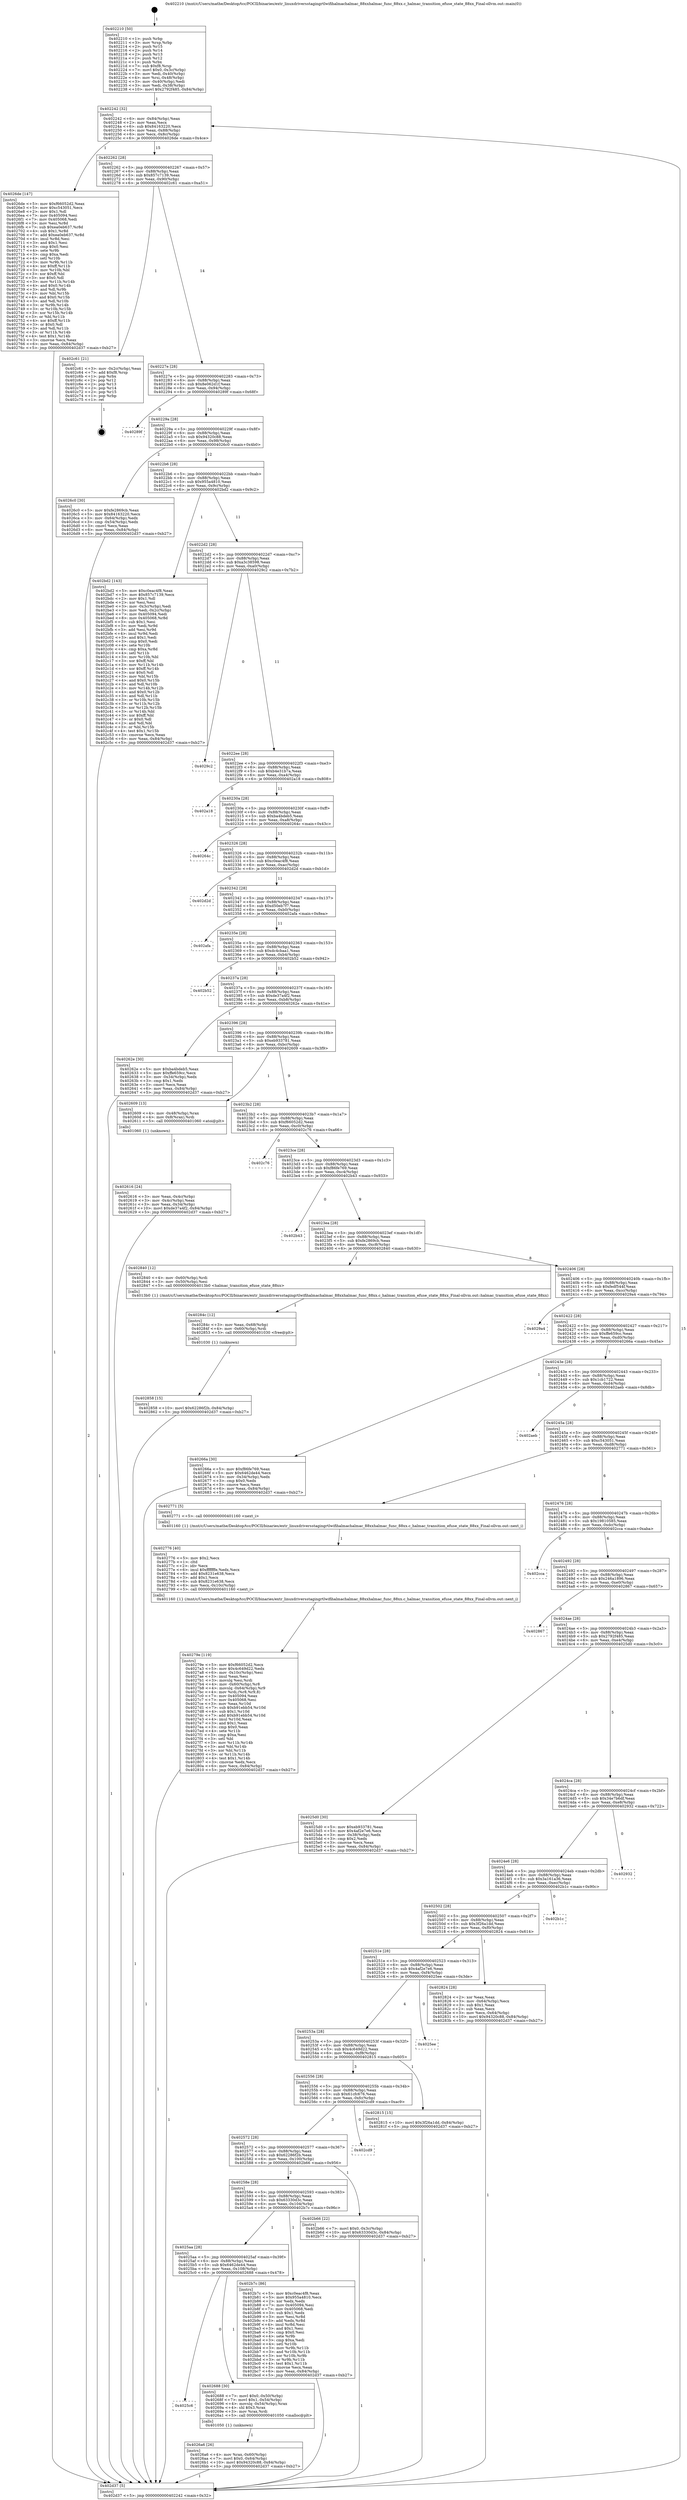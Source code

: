 digraph "0x402210" {
  label = "0x402210 (/mnt/c/Users/mathe/Desktop/tcc/POCII/binaries/extr_linuxdriversstagingrtlwifihalmachalmac_88xxhalmac_func_88xx.c_halmac_transition_efuse_state_88xx_Final-ollvm.out::main(0))"
  labelloc = "t"
  node[shape=record]

  Entry [label="",width=0.3,height=0.3,shape=circle,fillcolor=black,style=filled]
  "0x402242" [label="{
     0x402242 [32]\l
     | [instrs]\l
     &nbsp;&nbsp;0x402242 \<+6\>: mov -0x84(%rbp),%eax\l
     &nbsp;&nbsp;0x402248 \<+2\>: mov %eax,%ecx\l
     &nbsp;&nbsp;0x40224a \<+6\>: sub $0x84163220,%ecx\l
     &nbsp;&nbsp;0x402250 \<+6\>: mov %eax,-0x88(%rbp)\l
     &nbsp;&nbsp;0x402256 \<+6\>: mov %ecx,-0x8c(%rbp)\l
     &nbsp;&nbsp;0x40225c \<+6\>: je 00000000004026de \<main+0x4ce\>\l
  }"]
  "0x4026de" [label="{
     0x4026de [147]\l
     | [instrs]\l
     &nbsp;&nbsp;0x4026de \<+5\>: mov $0xf66052d2,%eax\l
     &nbsp;&nbsp;0x4026e3 \<+5\>: mov $0xc543051,%ecx\l
     &nbsp;&nbsp;0x4026e8 \<+2\>: mov $0x1,%dl\l
     &nbsp;&nbsp;0x4026ea \<+7\>: mov 0x405094,%esi\l
     &nbsp;&nbsp;0x4026f1 \<+7\>: mov 0x405068,%edi\l
     &nbsp;&nbsp;0x4026f8 \<+3\>: mov %esi,%r8d\l
     &nbsp;&nbsp;0x4026fb \<+7\>: sub $0xea0eb637,%r8d\l
     &nbsp;&nbsp;0x402702 \<+4\>: sub $0x1,%r8d\l
     &nbsp;&nbsp;0x402706 \<+7\>: add $0xea0eb637,%r8d\l
     &nbsp;&nbsp;0x40270d \<+4\>: imul %r8d,%esi\l
     &nbsp;&nbsp;0x402711 \<+3\>: and $0x1,%esi\l
     &nbsp;&nbsp;0x402714 \<+3\>: cmp $0x0,%esi\l
     &nbsp;&nbsp;0x402717 \<+4\>: sete %r9b\l
     &nbsp;&nbsp;0x40271b \<+3\>: cmp $0xa,%edi\l
     &nbsp;&nbsp;0x40271e \<+4\>: setl %r10b\l
     &nbsp;&nbsp;0x402722 \<+3\>: mov %r9b,%r11b\l
     &nbsp;&nbsp;0x402725 \<+4\>: xor $0xff,%r11b\l
     &nbsp;&nbsp;0x402729 \<+3\>: mov %r10b,%bl\l
     &nbsp;&nbsp;0x40272c \<+3\>: xor $0xff,%bl\l
     &nbsp;&nbsp;0x40272f \<+3\>: xor $0x0,%dl\l
     &nbsp;&nbsp;0x402732 \<+3\>: mov %r11b,%r14b\l
     &nbsp;&nbsp;0x402735 \<+4\>: and $0x0,%r14b\l
     &nbsp;&nbsp;0x402739 \<+3\>: and %dl,%r9b\l
     &nbsp;&nbsp;0x40273c \<+3\>: mov %bl,%r15b\l
     &nbsp;&nbsp;0x40273f \<+4\>: and $0x0,%r15b\l
     &nbsp;&nbsp;0x402743 \<+3\>: and %dl,%r10b\l
     &nbsp;&nbsp;0x402746 \<+3\>: or %r9b,%r14b\l
     &nbsp;&nbsp;0x402749 \<+3\>: or %r10b,%r15b\l
     &nbsp;&nbsp;0x40274c \<+3\>: xor %r15b,%r14b\l
     &nbsp;&nbsp;0x40274f \<+3\>: or %bl,%r11b\l
     &nbsp;&nbsp;0x402752 \<+4\>: xor $0xff,%r11b\l
     &nbsp;&nbsp;0x402756 \<+3\>: or $0x0,%dl\l
     &nbsp;&nbsp;0x402759 \<+3\>: and %dl,%r11b\l
     &nbsp;&nbsp;0x40275c \<+3\>: or %r11b,%r14b\l
     &nbsp;&nbsp;0x40275f \<+4\>: test $0x1,%r14b\l
     &nbsp;&nbsp;0x402763 \<+3\>: cmovne %ecx,%eax\l
     &nbsp;&nbsp;0x402766 \<+6\>: mov %eax,-0x84(%rbp)\l
     &nbsp;&nbsp;0x40276c \<+5\>: jmp 0000000000402d37 \<main+0xb27\>\l
  }"]
  "0x402262" [label="{
     0x402262 [28]\l
     | [instrs]\l
     &nbsp;&nbsp;0x402262 \<+5\>: jmp 0000000000402267 \<main+0x57\>\l
     &nbsp;&nbsp;0x402267 \<+6\>: mov -0x88(%rbp),%eax\l
     &nbsp;&nbsp;0x40226d \<+5\>: sub $0x857c7139,%eax\l
     &nbsp;&nbsp;0x402272 \<+6\>: mov %eax,-0x90(%rbp)\l
     &nbsp;&nbsp;0x402278 \<+6\>: je 0000000000402c61 \<main+0xa51\>\l
  }"]
  Exit [label="",width=0.3,height=0.3,shape=circle,fillcolor=black,style=filled,peripheries=2]
  "0x402c61" [label="{
     0x402c61 [21]\l
     | [instrs]\l
     &nbsp;&nbsp;0x402c61 \<+3\>: mov -0x2c(%rbp),%eax\l
     &nbsp;&nbsp;0x402c64 \<+7\>: add $0xf8,%rsp\l
     &nbsp;&nbsp;0x402c6b \<+1\>: pop %rbx\l
     &nbsp;&nbsp;0x402c6c \<+2\>: pop %r12\l
     &nbsp;&nbsp;0x402c6e \<+2\>: pop %r13\l
     &nbsp;&nbsp;0x402c70 \<+2\>: pop %r14\l
     &nbsp;&nbsp;0x402c72 \<+2\>: pop %r15\l
     &nbsp;&nbsp;0x402c74 \<+1\>: pop %rbp\l
     &nbsp;&nbsp;0x402c75 \<+1\>: ret\l
  }"]
  "0x40227e" [label="{
     0x40227e [28]\l
     | [instrs]\l
     &nbsp;&nbsp;0x40227e \<+5\>: jmp 0000000000402283 \<main+0x73\>\l
     &nbsp;&nbsp;0x402283 \<+6\>: mov -0x88(%rbp),%eax\l
     &nbsp;&nbsp;0x402289 \<+5\>: sub $0x8e062d1f,%eax\l
     &nbsp;&nbsp;0x40228e \<+6\>: mov %eax,-0x94(%rbp)\l
     &nbsp;&nbsp;0x402294 \<+6\>: je 000000000040289f \<main+0x68f\>\l
  }"]
  "0x402858" [label="{
     0x402858 [15]\l
     | [instrs]\l
     &nbsp;&nbsp;0x402858 \<+10\>: movl $0x62286f2b,-0x84(%rbp)\l
     &nbsp;&nbsp;0x402862 \<+5\>: jmp 0000000000402d37 \<main+0xb27\>\l
  }"]
  "0x40289f" [label="{
     0x40289f\l
  }", style=dashed]
  "0x40229a" [label="{
     0x40229a [28]\l
     | [instrs]\l
     &nbsp;&nbsp;0x40229a \<+5\>: jmp 000000000040229f \<main+0x8f\>\l
     &nbsp;&nbsp;0x40229f \<+6\>: mov -0x88(%rbp),%eax\l
     &nbsp;&nbsp;0x4022a5 \<+5\>: sub $0x94320c88,%eax\l
     &nbsp;&nbsp;0x4022aa \<+6\>: mov %eax,-0x98(%rbp)\l
     &nbsp;&nbsp;0x4022b0 \<+6\>: je 00000000004026c0 \<main+0x4b0\>\l
  }"]
  "0x40284c" [label="{
     0x40284c [12]\l
     | [instrs]\l
     &nbsp;&nbsp;0x40284c \<+3\>: mov %eax,-0x68(%rbp)\l
     &nbsp;&nbsp;0x40284f \<+4\>: mov -0x60(%rbp),%rdi\l
     &nbsp;&nbsp;0x402853 \<+5\>: call 0000000000401030 \<free@plt\>\l
     | [calls]\l
     &nbsp;&nbsp;0x401030 \{1\} (unknown)\l
  }"]
  "0x4026c0" [label="{
     0x4026c0 [30]\l
     | [instrs]\l
     &nbsp;&nbsp;0x4026c0 \<+5\>: mov $0xfe2869cb,%eax\l
     &nbsp;&nbsp;0x4026c5 \<+5\>: mov $0x84163220,%ecx\l
     &nbsp;&nbsp;0x4026ca \<+3\>: mov -0x64(%rbp),%edx\l
     &nbsp;&nbsp;0x4026cd \<+3\>: cmp -0x54(%rbp),%edx\l
     &nbsp;&nbsp;0x4026d0 \<+3\>: cmovl %ecx,%eax\l
     &nbsp;&nbsp;0x4026d3 \<+6\>: mov %eax,-0x84(%rbp)\l
     &nbsp;&nbsp;0x4026d9 \<+5\>: jmp 0000000000402d37 \<main+0xb27\>\l
  }"]
  "0x4022b6" [label="{
     0x4022b6 [28]\l
     | [instrs]\l
     &nbsp;&nbsp;0x4022b6 \<+5\>: jmp 00000000004022bb \<main+0xab\>\l
     &nbsp;&nbsp;0x4022bb \<+6\>: mov -0x88(%rbp),%eax\l
     &nbsp;&nbsp;0x4022c1 \<+5\>: sub $0x955a4810,%eax\l
     &nbsp;&nbsp;0x4022c6 \<+6\>: mov %eax,-0x9c(%rbp)\l
     &nbsp;&nbsp;0x4022cc \<+6\>: je 0000000000402bd2 \<main+0x9c2\>\l
  }"]
  "0x40279e" [label="{
     0x40279e [119]\l
     | [instrs]\l
     &nbsp;&nbsp;0x40279e \<+5\>: mov $0xf66052d2,%ecx\l
     &nbsp;&nbsp;0x4027a3 \<+5\>: mov $0x4c649d22,%edx\l
     &nbsp;&nbsp;0x4027a8 \<+6\>: mov -0x10c(%rbp),%esi\l
     &nbsp;&nbsp;0x4027ae \<+3\>: imul %eax,%esi\l
     &nbsp;&nbsp;0x4027b1 \<+3\>: movslq %esi,%rdi\l
     &nbsp;&nbsp;0x4027b4 \<+4\>: mov -0x60(%rbp),%r8\l
     &nbsp;&nbsp;0x4027b8 \<+4\>: movslq -0x64(%rbp),%r9\l
     &nbsp;&nbsp;0x4027bc \<+4\>: mov %rdi,(%r8,%r9,8)\l
     &nbsp;&nbsp;0x4027c0 \<+7\>: mov 0x405094,%eax\l
     &nbsp;&nbsp;0x4027c7 \<+7\>: mov 0x405068,%esi\l
     &nbsp;&nbsp;0x4027ce \<+3\>: mov %eax,%r10d\l
     &nbsp;&nbsp;0x4027d1 \<+7\>: sub $0xb91ebb54,%r10d\l
     &nbsp;&nbsp;0x4027d8 \<+4\>: sub $0x1,%r10d\l
     &nbsp;&nbsp;0x4027dc \<+7\>: add $0xb91ebb54,%r10d\l
     &nbsp;&nbsp;0x4027e3 \<+4\>: imul %r10d,%eax\l
     &nbsp;&nbsp;0x4027e7 \<+3\>: and $0x1,%eax\l
     &nbsp;&nbsp;0x4027ea \<+3\>: cmp $0x0,%eax\l
     &nbsp;&nbsp;0x4027ed \<+4\>: sete %r11b\l
     &nbsp;&nbsp;0x4027f1 \<+3\>: cmp $0xa,%esi\l
     &nbsp;&nbsp;0x4027f4 \<+3\>: setl %bl\l
     &nbsp;&nbsp;0x4027f7 \<+3\>: mov %r11b,%r14b\l
     &nbsp;&nbsp;0x4027fa \<+3\>: and %bl,%r14b\l
     &nbsp;&nbsp;0x4027fd \<+3\>: xor %bl,%r11b\l
     &nbsp;&nbsp;0x402800 \<+3\>: or %r11b,%r14b\l
     &nbsp;&nbsp;0x402803 \<+4\>: test $0x1,%r14b\l
     &nbsp;&nbsp;0x402807 \<+3\>: cmovne %edx,%ecx\l
     &nbsp;&nbsp;0x40280a \<+6\>: mov %ecx,-0x84(%rbp)\l
     &nbsp;&nbsp;0x402810 \<+5\>: jmp 0000000000402d37 \<main+0xb27\>\l
  }"]
  "0x402bd2" [label="{
     0x402bd2 [143]\l
     | [instrs]\l
     &nbsp;&nbsp;0x402bd2 \<+5\>: mov $0xc0eac4f8,%eax\l
     &nbsp;&nbsp;0x402bd7 \<+5\>: mov $0x857c7139,%ecx\l
     &nbsp;&nbsp;0x402bdc \<+2\>: mov $0x1,%dl\l
     &nbsp;&nbsp;0x402bde \<+2\>: xor %esi,%esi\l
     &nbsp;&nbsp;0x402be0 \<+3\>: mov -0x3c(%rbp),%edi\l
     &nbsp;&nbsp;0x402be3 \<+3\>: mov %edi,-0x2c(%rbp)\l
     &nbsp;&nbsp;0x402be6 \<+7\>: mov 0x405094,%edi\l
     &nbsp;&nbsp;0x402bed \<+8\>: mov 0x405068,%r8d\l
     &nbsp;&nbsp;0x402bf5 \<+3\>: sub $0x1,%esi\l
     &nbsp;&nbsp;0x402bf8 \<+3\>: mov %edi,%r9d\l
     &nbsp;&nbsp;0x402bfb \<+3\>: add %esi,%r9d\l
     &nbsp;&nbsp;0x402bfe \<+4\>: imul %r9d,%edi\l
     &nbsp;&nbsp;0x402c02 \<+3\>: and $0x1,%edi\l
     &nbsp;&nbsp;0x402c05 \<+3\>: cmp $0x0,%edi\l
     &nbsp;&nbsp;0x402c08 \<+4\>: sete %r10b\l
     &nbsp;&nbsp;0x402c0c \<+4\>: cmp $0xa,%r8d\l
     &nbsp;&nbsp;0x402c10 \<+4\>: setl %r11b\l
     &nbsp;&nbsp;0x402c14 \<+3\>: mov %r10b,%bl\l
     &nbsp;&nbsp;0x402c17 \<+3\>: xor $0xff,%bl\l
     &nbsp;&nbsp;0x402c1a \<+3\>: mov %r11b,%r14b\l
     &nbsp;&nbsp;0x402c1d \<+4\>: xor $0xff,%r14b\l
     &nbsp;&nbsp;0x402c21 \<+3\>: xor $0x0,%dl\l
     &nbsp;&nbsp;0x402c24 \<+3\>: mov %bl,%r15b\l
     &nbsp;&nbsp;0x402c27 \<+4\>: and $0x0,%r15b\l
     &nbsp;&nbsp;0x402c2b \<+3\>: and %dl,%r10b\l
     &nbsp;&nbsp;0x402c2e \<+3\>: mov %r14b,%r12b\l
     &nbsp;&nbsp;0x402c31 \<+4\>: and $0x0,%r12b\l
     &nbsp;&nbsp;0x402c35 \<+3\>: and %dl,%r11b\l
     &nbsp;&nbsp;0x402c38 \<+3\>: or %r10b,%r15b\l
     &nbsp;&nbsp;0x402c3b \<+3\>: or %r11b,%r12b\l
     &nbsp;&nbsp;0x402c3e \<+3\>: xor %r12b,%r15b\l
     &nbsp;&nbsp;0x402c41 \<+3\>: or %r14b,%bl\l
     &nbsp;&nbsp;0x402c44 \<+3\>: xor $0xff,%bl\l
     &nbsp;&nbsp;0x402c47 \<+3\>: or $0x0,%dl\l
     &nbsp;&nbsp;0x402c4a \<+2\>: and %dl,%bl\l
     &nbsp;&nbsp;0x402c4c \<+3\>: or %bl,%r15b\l
     &nbsp;&nbsp;0x402c4f \<+4\>: test $0x1,%r15b\l
     &nbsp;&nbsp;0x402c53 \<+3\>: cmovne %ecx,%eax\l
     &nbsp;&nbsp;0x402c56 \<+6\>: mov %eax,-0x84(%rbp)\l
     &nbsp;&nbsp;0x402c5c \<+5\>: jmp 0000000000402d37 \<main+0xb27\>\l
  }"]
  "0x4022d2" [label="{
     0x4022d2 [28]\l
     | [instrs]\l
     &nbsp;&nbsp;0x4022d2 \<+5\>: jmp 00000000004022d7 \<main+0xc7\>\l
     &nbsp;&nbsp;0x4022d7 \<+6\>: mov -0x88(%rbp),%eax\l
     &nbsp;&nbsp;0x4022dd \<+5\>: sub $0xa3c38598,%eax\l
     &nbsp;&nbsp;0x4022e2 \<+6\>: mov %eax,-0xa0(%rbp)\l
     &nbsp;&nbsp;0x4022e8 \<+6\>: je 00000000004029c2 \<main+0x7b2\>\l
  }"]
  "0x402776" [label="{
     0x402776 [40]\l
     | [instrs]\l
     &nbsp;&nbsp;0x402776 \<+5\>: mov $0x2,%ecx\l
     &nbsp;&nbsp;0x40277b \<+1\>: cltd\l
     &nbsp;&nbsp;0x40277c \<+2\>: idiv %ecx\l
     &nbsp;&nbsp;0x40277e \<+6\>: imul $0xfffffffe,%edx,%ecx\l
     &nbsp;&nbsp;0x402784 \<+6\>: add $0x8231e638,%ecx\l
     &nbsp;&nbsp;0x40278a \<+3\>: add $0x1,%ecx\l
     &nbsp;&nbsp;0x40278d \<+6\>: sub $0x8231e638,%ecx\l
     &nbsp;&nbsp;0x402793 \<+6\>: mov %ecx,-0x10c(%rbp)\l
     &nbsp;&nbsp;0x402799 \<+5\>: call 0000000000401160 \<next_i\>\l
     | [calls]\l
     &nbsp;&nbsp;0x401160 \{1\} (/mnt/c/Users/mathe/Desktop/tcc/POCII/binaries/extr_linuxdriversstagingrtlwifihalmachalmac_88xxhalmac_func_88xx.c_halmac_transition_efuse_state_88xx_Final-ollvm.out::next_i)\l
  }"]
  "0x4029c2" [label="{
     0x4029c2\l
  }", style=dashed]
  "0x4022ee" [label="{
     0x4022ee [28]\l
     | [instrs]\l
     &nbsp;&nbsp;0x4022ee \<+5\>: jmp 00000000004022f3 \<main+0xe3\>\l
     &nbsp;&nbsp;0x4022f3 \<+6\>: mov -0x88(%rbp),%eax\l
     &nbsp;&nbsp;0x4022f9 \<+5\>: sub $0xb4e31b7a,%eax\l
     &nbsp;&nbsp;0x4022fe \<+6\>: mov %eax,-0xa4(%rbp)\l
     &nbsp;&nbsp;0x402304 \<+6\>: je 0000000000402a18 \<main+0x808\>\l
  }"]
  "0x4026a6" [label="{
     0x4026a6 [26]\l
     | [instrs]\l
     &nbsp;&nbsp;0x4026a6 \<+4\>: mov %rax,-0x60(%rbp)\l
     &nbsp;&nbsp;0x4026aa \<+7\>: movl $0x0,-0x64(%rbp)\l
     &nbsp;&nbsp;0x4026b1 \<+10\>: movl $0x94320c88,-0x84(%rbp)\l
     &nbsp;&nbsp;0x4026bb \<+5\>: jmp 0000000000402d37 \<main+0xb27\>\l
  }"]
  "0x402a18" [label="{
     0x402a18\l
  }", style=dashed]
  "0x40230a" [label="{
     0x40230a [28]\l
     | [instrs]\l
     &nbsp;&nbsp;0x40230a \<+5\>: jmp 000000000040230f \<main+0xff\>\l
     &nbsp;&nbsp;0x40230f \<+6\>: mov -0x88(%rbp),%eax\l
     &nbsp;&nbsp;0x402315 \<+5\>: sub $0xba4bdeb5,%eax\l
     &nbsp;&nbsp;0x40231a \<+6\>: mov %eax,-0xa8(%rbp)\l
     &nbsp;&nbsp;0x402320 \<+6\>: je 000000000040264c \<main+0x43c\>\l
  }"]
  "0x4025c6" [label="{
     0x4025c6\l
  }", style=dashed]
  "0x40264c" [label="{
     0x40264c\l
  }", style=dashed]
  "0x402326" [label="{
     0x402326 [28]\l
     | [instrs]\l
     &nbsp;&nbsp;0x402326 \<+5\>: jmp 000000000040232b \<main+0x11b\>\l
     &nbsp;&nbsp;0x40232b \<+6\>: mov -0x88(%rbp),%eax\l
     &nbsp;&nbsp;0x402331 \<+5\>: sub $0xc0eac4f8,%eax\l
     &nbsp;&nbsp;0x402336 \<+6\>: mov %eax,-0xac(%rbp)\l
     &nbsp;&nbsp;0x40233c \<+6\>: je 0000000000402d2d \<main+0xb1d\>\l
  }"]
  "0x402688" [label="{
     0x402688 [30]\l
     | [instrs]\l
     &nbsp;&nbsp;0x402688 \<+7\>: movl $0x0,-0x50(%rbp)\l
     &nbsp;&nbsp;0x40268f \<+7\>: movl $0x1,-0x54(%rbp)\l
     &nbsp;&nbsp;0x402696 \<+4\>: movslq -0x54(%rbp),%rax\l
     &nbsp;&nbsp;0x40269a \<+4\>: shl $0x3,%rax\l
     &nbsp;&nbsp;0x40269e \<+3\>: mov %rax,%rdi\l
     &nbsp;&nbsp;0x4026a1 \<+5\>: call 0000000000401050 \<malloc@plt\>\l
     | [calls]\l
     &nbsp;&nbsp;0x401050 \{1\} (unknown)\l
  }"]
  "0x402d2d" [label="{
     0x402d2d\l
  }", style=dashed]
  "0x402342" [label="{
     0x402342 [28]\l
     | [instrs]\l
     &nbsp;&nbsp;0x402342 \<+5\>: jmp 0000000000402347 \<main+0x137\>\l
     &nbsp;&nbsp;0x402347 \<+6\>: mov -0x88(%rbp),%eax\l
     &nbsp;&nbsp;0x40234d \<+5\>: sub $0xd50eb7f7,%eax\l
     &nbsp;&nbsp;0x402352 \<+6\>: mov %eax,-0xb0(%rbp)\l
     &nbsp;&nbsp;0x402358 \<+6\>: je 0000000000402afa \<main+0x8ea\>\l
  }"]
  "0x4025aa" [label="{
     0x4025aa [28]\l
     | [instrs]\l
     &nbsp;&nbsp;0x4025aa \<+5\>: jmp 00000000004025af \<main+0x39f\>\l
     &nbsp;&nbsp;0x4025af \<+6\>: mov -0x88(%rbp),%eax\l
     &nbsp;&nbsp;0x4025b5 \<+5\>: sub $0x6462de44,%eax\l
     &nbsp;&nbsp;0x4025ba \<+6\>: mov %eax,-0x108(%rbp)\l
     &nbsp;&nbsp;0x4025c0 \<+6\>: je 0000000000402688 \<main+0x478\>\l
  }"]
  "0x402afa" [label="{
     0x402afa\l
  }", style=dashed]
  "0x40235e" [label="{
     0x40235e [28]\l
     | [instrs]\l
     &nbsp;&nbsp;0x40235e \<+5\>: jmp 0000000000402363 \<main+0x153\>\l
     &nbsp;&nbsp;0x402363 \<+6\>: mov -0x88(%rbp),%eax\l
     &nbsp;&nbsp;0x402369 \<+5\>: sub $0xdc4cbaa1,%eax\l
     &nbsp;&nbsp;0x40236e \<+6\>: mov %eax,-0xb4(%rbp)\l
     &nbsp;&nbsp;0x402374 \<+6\>: je 0000000000402b52 \<main+0x942\>\l
  }"]
  "0x402b7c" [label="{
     0x402b7c [86]\l
     | [instrs]\l
     &nbsp;&nbsp;0x402b7c \<+5\>: mov $0xc0eac4f8,%eax\l
     &nbsp;&nbsp;0x402b81 \<+5\>: mov $0x955a4810,%ecx\l
     &nbsp;&nbsp;0x402b86 \<+2\>: xor %edx,%edx\l
     &nbsp;&nbsp;0x402b88 \<+7\>: mov 0x405094,%esi\l
     &nbsp;&nbsp;0x402b8f \<+7\>: mov 0x405068,%edi\l
     &nbsp;&nbsp;0x402b96 \<+3\>: sub $0x1,%edx\l
     &nbsp;&nbsp;0x402b99 \<+3\>: mov %esi,%r8d\l
     &nbsp;&nbsp;0x402b9c \<+3\>: add %edx,%r8d\l
     &nbsp;&nbsp;0x402b9f \<+4\>: imul %r8d,%esi\l
     &nbsp;&nbsp;0x402ba3 \<+3\>: and $0x1,%esi\l
     &nbsp;&nbsp;0x402ba6 \<+3\>: cmp $0x0,%esi\l
     &nbsp;&nbsp;0x402ba9 \<+4\>: sete %r9b\l
     &nbsp;&nbsp;0x402bad \<+3\>: cmp $0xa,%edi\l
     &nbsp;&nbsp;0x402bb0 \<+4\>: setl %r10b\l
     &nbsp;&nbsp;0x402bb4 \<+3\>: mov %r9b,%r11b\l
     &nbsp;&nbsp;0x402bb7 \<+3\>: and %r10b,%r11b\l
     &nbsp;&nbsp;0x402bba \<+3\>: xor %r10b,%r9b\l
     &nbsp;&nbsp;0x402bbd \<+3\>: or %r9b,%r11b\l
     &nbsp;&nbsp;0x402bc0 \<+4\>: test $0x1,%r11b\l
     &nbsp;&nbsp;0x402bc4 \<+3\>: cmovne %ecx,%eax\l
     &nbsp;&nbsp;0x402bc7 \<+6\>: mov %eax,-0x84(%rbp)\l
     &nbsp;&nbsp;0x402bcd \<+5\>: jmp 0000000000402d37 \<main+0xb27\>\l
  }"]
  "0x402b52" [label="{
     0x402b52\l
  }", style=dashed]
  "0x40237a" [label="{
     0x40237a [28]\l
     | [instrs]\l
     &nbsp;&nbsp;0x40237a \<+5\>: jmp 000000000040237f \<main+0x16f\>\l
     &nbsp;&nbsp;0x40237f \<+6\>: mov -0x88(%rbp),%eax\l
     &nbsp;&nbsp;0x402385 \<+5\>: sub $0xde37a4f2,%eax\l
     &nbsp;&nbsp;0x40238a \<+6\>: mov %eax,-0xb8(%rbp)\l
     &nbsp;&nbsp;0x402390 \<+6\>: je 000000000040262e \<main+0x41e\>\l
  }"]
  "0x40258e" [label="{
     0x40258e [28]\l
     | [instrs]\l
     &nbsp;&nbsp;0x40258e \<+5\>: jmp 0000000000402593 \<main+0x383\>\l
     &nbsp;&nbsp;0x402593 \<+6\>: mov -0x88(%rbp),%eax\l
     &nbsp;&nbsp;0x402599 \<+5\>: sub $0x63330d3c,%eax\l
     &nbsp;&nbsp;0x40259e \<+6\>: mov %eax,-0x104(%rbp)\l
     &nbsp;&nbsp;0x4025a4 \<+6\>: je 0000000000402b7c \<main+0x96c\>\l
  }"]
  "0x40262e" [label="{
     0x40262e [30]\l
     | [instrs]\l
     &nbsp;&nbsp;0x40262e \<+5\>: mov $0xba4bdeb5,%eax\l
     &nbsp;&nbsp;0x402633 \<+5\>: mov $0xffe659cc,%ecx\l
     &nbsp;&nbsp;0x402638 \<+3\>: mov -0x34(%rbp),%edx\l
     &nbsp;&nbsp;0x40263b \<+3\>: cmp $0x1,%edx\l
     &nbsp;&nbsp;0x40263e \<+3\>: cmovl %ecx,%eax\l
     &nbsp;&nbsp;0x402641 \<+6\>: mov %eax,-0x84(%rbp)\l
     &nbsp;&nbsp;0x402647 \<+5\>: jmp 0000000000402d37 \<main+0xb27\>\l
  }"]
  "0x402396" [label="{
     0x402396 [28]\l
     | [instrs]\l
     &nbsp;&nbsp;0x402396 \<+5\>: jmp 000000000040239b \<main+0x18b\>\l
     &nbsp;&nbsp;0x40239b \<+6\>: mov -0x88(%rbp),%eax\l
     &nbsp;&nbsp;0x4023a1 \<+5\>: sub $0xeb933781,%eax\l
     &nbsp;&nbsp;0x4023a6 \<+6\>: mov %eax,-0xbc(%rbp)\l
     &nbsp;&nbsp;0x4023ac \<+6\>: je 0000000000402609 \<main+0x3f9\>\l
  }"]
  "0x402b66" [label="{
     0x402b66 [22]\l
     | [instrs]\l
     &nbsp;&nbsp;0x402b66 \<+7\>: movl $0x0,-0x3c(%rbp)\l
     &nbsp;&nbsp;0x402b6d \<+10\>: movl $0x63330d3c,-0x84(%rbp)\l
     &nbsp;&nbsp;0x402b77 \<+5\>: jmp 0000000000402d37 \<main+0xb27\>\l
  }"]
  "0x402609" [label="{
     0x402609 [13]\l
     | [instrs]\l
     &nbsp;&nbsp;0x402609 \<+4\>: mov -0x48(%rbp),%rax\l
     &nbsp;&nbsp;0x40260d \<+4\>: mov 0x8(%rax),%rdi\l
     &nbsp;&nbsp;0x402611 \<+5\>: call 0000000000401060 \<atoi@plt\>\l
     | [calls]\l
     &nbsp;&nbsp;0x401060 \{1\} (unknown)\l
  }"]
  "0x4023b2" [label="{
     0x4023b2 [28]\l
     | [instrs]\l
     &nbsp;&nbsp;0x4023b2 \<+5\>: jmp 00000000004023b7 \<main+0x1a7\>\l
     &nbsp;&nbsp;0x4023b7 \<+6\>: mov -0x88(%rbp),%eax\l
     &nbsp;&nbsp;0x4023bd \<+5\>: sub $0xf66052d2,%eax\l
     &nbsp;&nbsp;0x4023c2 \<+6\>: mov %eax,-0xc0(%rbp)\l
     &nbsp;&nbsp;0x4023c8 \<+6\>: je 0000000000402c76 \<main+0xa66\>\l
  }"]
  "0x402572" [label="{
     0x402572 [28]\l
     | [instrs]\l
     &nbsp;&nbsp;0x402572 \<+5\>: jmp 0000000000402577 \<main+0x367\>\l
     &nbsp;&nbsp;0x402577 \<+6\>: mov -0x88(%rbp),%eax\l
     &nbsp;&nbsp;0x40257d \<+5\>: sub $0x62286f2b,%eax\l
     &nbsp;&nbsp;0x402582 \<+6\>: mov %eax,-0x100(%rbp)\l
     &nbsp;&nbsp;0x402588 \<+6\>: je 0000000000402b66 \<main+0x956\>\l
  }"]
  "0x402c76" [label="{
     0x402c76\l
  }", style=dashed]
  "0x4023ce" [label="{
     0x4023ce [28]\l
     | [instrs]\l
     &nbsp;&nbsp;0x4023ce \<+5\>: jmp 00000000004023d3 \<main+0x1c3\>\l
     &nbsp;&nbsp;0x4023d3 \<+6\>: mov -0x88(%rbp),%eax\l
     &nbsp;&nbsp;0x4023d9 \<+5\>: sub $0xf86fe769,%eax\l
     &nbsp;&nbsp;0x4023de \<+6\>: mov %eax,-0xc4(%rbp)\l
     &nbsp;&nbsp;0x4023e4 \<+6\>: je 0000000000402b43 \<main+0x933\>\l
  }"]
  "0x402cd9" [label="{
     0x402cd9\l
  }", style=dashed]
  "0x402b43" [label="{
     0x402b43\l
  }", style=dashed]
  "0x4023ea" [label="{
     0x4023ea [28]\l
     | [instrs]\l
     &nbsp;&nbsp;0x4023ea \<+5\>: jmp 00000000004023ef \<main+0x1df\>\l
     &nbsp;&nbsp;0x4023ef \<+6\>: mov -0x88(%rbp),%eax\l
     &nbsp;&nbsp;0x4023f5 \<+5\>: sub $0xfe2869cb,%eax\l
     &nbsp;&nbsp;0x4023fa \<+6\>: mov %eax,-0xc8(%rbp)\l
     &nbsp;&nbsp;0x402400 \<+6\>: je 0000000000402840 \<main+0x630\>\l
  }"]
  "0x402556" [label="{
     0x402556 [28]\l
     | [instrs]\l
     &nbsp;&nbsp;0x402556 \<+5\>: jmp 000000000040255b \<main+0x34b\>\l
     &nbsp;&nbsp;0x40255b \<+6\>: mov -0x88(%rbp),%eax\l
     &nbsp;&nbsp;0x402561 \<+5\>: sub $0x61cfc676,%eax\l
     &nbsp;&nbsp;0x402566 \<+6\>: mov %eax,-0xfc(%rbp)\l
     &nbsp;&nbsp;0x40256c \<+6\>: je 0000000000402cd9 \<main+0xac9\>\l
  }"]
  "0x402840" [label="{
     0x402840 [12]\l
     | [instrs]\l
     &nbsp;&nbsp;0x402840 \<+4\>: mov -0x60(%rbp),%rdi\l
     &nbsp;&nbsp;0x402844 \<+3\>: mov -0x50(%rbp),%esi\l
     &nbsp;&nbsp;0x402847 \<+5\>: call 00000000004013b0 \<halmac_transition_efuse_state_88xx\>\l
     | [calls]\l
     &nbsp;&nbsp;0x4013b0 \{1\} (/mnt/c/Users/mathe/Desktop/tcc/POCII/binaries/extr_linuxdriversstagingrtlwifihalmachalmac_88xxhalmac_func_88xx.c_halmac_transition_efuse_state_88xx_Final-ollvm.out::halmac_transition_efuse_state_88xx)\l
  }"]
  "0x402406" [label="{
     0x402406 [28]\l
     | [instrs]\l
     &nbsp;&nbsp;0x402406 \<+5\>: jmp 000000000040240b \<main+0x1fb\>\l
     &nbsp;&nbsp;0x40240b \<+6\>: mov -0x88(%rbp),%eax\l
     &nbsp;&nbsp;0x402411 \<+5\>: sub $0xfedf544f,%eax\l
     &nbsp;&nbsp;0x402416 \<+6\>: mov %eax,-0xcc(%rbp)\l
     &nbsp;&nbsp;0x40241c \<+6\>: je 00000000004029a4 \<main+0x794\>\l
  }"]
  "0x402815" [label="{
     0x402815 [15]\l
     | [instrs]\l
     &nbsp;&nbsp;0x402815 \<+10\>: movl $0x3f26a1dd,-0x84(%rbp)\l
     &nbsp;&nbsp;0x40281f \<+5\>: jmp 0000000000402d37 \<main+0xb27\>\l
  }"]
  "0x4029a4" [label="{
     0x4029a4\l
  }", style=dashed]
  "0x402422" [label="{
     0x402422 [28]\l
     | [instrs]\l
     &nbsp;&nbsp;0x402422 \<+5\>: jmp 0000000000402427 \<main+0x217\>\l
     &nbsp;&nbsp;0x402427 \<+6\>: mov -0x88(%rbp),%eax\l
     &nbsp;&nbsp;0x40242d \<+5\>: sub $0xffe659cc,%eax\l
     &nbsp;&nbsp;0x402432 \<+6\>: mov %eax,-0xd0(%rbp)\l
     &nbsp;&nbsp;0x402438 \<+6\>: je 000000000040266a \<main+0x45a\>\l
  }"]
  "0x40253a" [label="{
     0x40253a [28]\l
     | [instrs]\l
     &nbsp;&nbsp;0x40253a \<+5\>: jmp 000000000040253f \<main+0x32f\>\l
     &nbsp;&nbsp;0x40253f \<+6\>: mov -0x88(%rbp),%eax\l
     &nbsp;&nbsp;0x402545 \<+5\>: sub $0x4c649d22,%eax\l
     &nbsp;&nbsp;0x40254a \<+6\>: mov %eax,-0xf8(%rbp)\l
     &nbsp;&nbsp;0x402550 \<+6\>: je 0000000000402815 \<main+0x605\>\l
  }"]
  "0x40266a" [label="{
     0x40266a [30]\l
     | [instrs]\l
     &nbsp;&nbsp;0x40266a \<+5\>: mov $0xf86fe769,%eax\l
     &nbsp;&nbsp;0x40266f \<+5\>: mov $0x6462de44,%ecx\l
     &nbsp;&nbsp;0x402674 \<+3\>: mov -0x34(%rbp),%edx\l
     &nbsp;&nbsp;0x402677 \<+3\>: cmp $0x0,%edx\l
     &nbsp;&nbsp;0x40267a \<+3\>: cmove %ecx,%eax\l
     &nbsp;&nbsp;0x40267d \<+6\>: mov %eax,-0x84(%rbp)\l
     &nbsp;&nbsp;0x402683 \<+5\>: jmp 0000000000402d37 \<main+0xb27\>\l
  }"]
  "0x40243e" [label="{
     0x40243e [28]\l
     | [instrs]\l
     &nbsp;&nbsp;0x40243e \<+5\>: jmp 0000000000402443 \<main+0x233\>\l
     &nbsp;&nbsp;0x402443 \<+6\>: mov -0x88(%rbp),%eax\l
     &nbsp;&nbsp;0x402449 \<+5\>: sub $0x1cb1722,%eax\l
     &nbsp;&nbsp;0x40244e \<+6\>: mov %eax,-0xd4(%rbp)\l
     &nbsp;&nbsp;0x402454 \<+6\>: je 0000000000402aeb \<main+0x8db\>\l
  }"]
  "0x4025ee" [label="{
     0x4025ee\l
  }", style=dashed]
  "0x402aeb" [label="{
     0x402aeb\l
  }", style=dashed]
  "0x40245a" [label="{
     0x40245a [28]\l
     | [instrs]\l
     &nbsp;&nbsp;0x40245a \<+5\>: jmp 000000000040245f \<main+0x24f\>\l
     &nbsp;&nbsp;0x40245f \<+6\>: mov -0x88(%rbp),%eax\l
     &nbsp;&nbsp;0x402465 \<+5\>: sub $0xc543051,%eax\l
     &nbsp;&nbsp;0x40246a \<+6\>: mov %eax,-0xd8(%rbp)\l
     &nbsp;&nbsp;0x402470 \<+6\>: je 0000000000402771 \<main+0x561\>\l
  }"]
  "0x40251e" [label="{
     0x40251e [28]\l
     | [instrs]\l
     &nbsp;&nbsp;0x40251e \<+5\>: jmp 0000000000402523 \<main+0x313\>\l
     &nbsp;&nbsp;0x402523 \<+6\>: mov -0x88(%rbp),%eax\l
     &nbsp;&nbsp;0x402529 \<+5\>: sub $0x4af2e7e6,%eax\l
     &nbsp;&nbsp;0x40252e \<+6\>: mov %eax,-0xf4(%rbp)\l
     &nbsp;&nbsp;0x402534 \<+6\>: je 00000000004025ee \<main+0x3de\>\l
  }"]
  "0x402771" [label="{
     0x402771 [5]\l
     | [instrs]\l
     &nbsp;&nbsp;0x402771 \<+5\>: call 0000000000401160 \<next_i\>\l
     | [calls]\l
     &nbsp;&nbsp;0x401160 \{1\} (/mnt/c/Users/mathe/Desktop/tcc/POCII/binaries/extr_linuxdriversstagingrtlwifihalmachalmac_88xxhalmac_func_88xx.c_halmac_transition_efuse_state_88xx_Final-ollvm.out::next_i)\l
  }"]
  "0x402476" [label="{
     0x402476 [28]\l
     | [instrs]\l
     &nbsp;&nbsp;0x402476 \<+5\>: jmp 000000000040247b \<main+0x26b\>\l
     &nbsp;&nbsp;0x40247b \<+6\>: mov -0x88(%rbp),%eax\l
     &nbsp;&nbsp;0x402481 \<+5\>: sub $0x19810585,%eax\l
     &nbsp;&nbsp;0x402486 \<+6\>: mov %eax,-0xdc(%rbp)\l
     &nbsp;&nbsp;0x40248c \<+6\>: je 0000000000402cca \<main+0xaba\>\l
  }"]
  "0x402824" [label="{
     0x402824 [28]\l
     | [instrs]\l
     &nbsp;&nbsp;0x402824 \<+2\>: xor %eax,%eax\l
     &nbsp;&nbsp;0x402826 \<+3\>: mov -0x64(%rbp),%ecx\l
     &nbsp;&nbsp;0x402829 \<+3\>: sub $0x1,%eax\l
     &nbsp;&nbsp;0x40282c \<+2\>: sub %eax,%ecx\l
     &nbsp;&nbsp;0x40282e \<+3\>: mov %ecx,-0x64(%rbp)\l
     &nbsp;&nbsp;0x402831 \<+10\>: movl $0x94320c88,-0x84(%rbp)\l
     &nbsp;&nbsp;0x40283b \<+5\>: jmp 0000000000402d37 \<main+0xb27\>\l
  }"]
  "0x402cca" [label="{
     0x402cca\l
  }", style=dashed]
  "0x402492" [label="{
     0x402492 [28]\l
     | [instrs]\l
     &nbsp;&nbsp;0x402492 \<+5\>: jmp 0000000000402497 \<main+0x287\>\l
     &nbsp;&nbsp;0x402497 \<+6\>: mov -0x88(%rbp),%eax\l
     &nbsp;&nbsp;0x40249d \<+5\>: sub $0x246a1896,%eax\l
     &nbsp;&nbsp;0x4024a2 \<+6\>: mov %eax,-0xe0(%rbp)\l
     &nbsp;&nbsp;0x4024a8 \<+6\>: je 0000000000402867 \<main+0x657\>\l
  }"]
  "0x402502" [label="{
     0x402502 [28]\l
     | [instrs]\l
     &nbsp;&nbsp;0x402502 \<+5\>: jmp 0000000000402507 \<main+0x2f7\>\l
     &nbsp;&nbsp;0x402507 \<+6\>: mov -0x88(%rbp),%eax\l
     &nbsp;&nbsp;0x40250d \<+5\>: sub $0x3f26a1dd,%eax\l
     &nbsp;&nbsp;0x402512 \<+6\>: mov %eax,-0xf0(%rbp)\l
     &nbsp;&nbsp;0x402518 \<+6\>: je 0000000000402824 \<main+0x614\>\l
  }"]
  "0x402867" [label="{
     0x402867\l
  }", style=dashed]
  "0x4024ae" [label="{
     0x4024ae [28]\l
     | [instrs]\l
     &nbsp;&nbsp;0x4024ae \<+5\>: jmp 00000000004024b3 \<main+0x2a3\>\l
     &nbsp;&nbsp;0x4024b3 \<+6\>: mov -0x88(%rbp),%eax\l
     &nbsp;&nbsp;0x4024b9 \<+5\>: sub $0x2792f485,%eax\l
     &nbsp;&nbsp;0x4024be \<+6\>: mov %eax,-0xe4(%rbp)\l
     &nbsp;&nbsp;0x4024c4 \<+6\>: je 00000000004025d0 \<main+0x3c0\>\l
  }"]
  "0x402b1c" [label="{
     0x402b1c\l
  }", style=dashed]
  "0x4025d0" [label="{
     0x4025d0 [30]\l
     | [instrs]\l
     &nbsp;&nbsp;0x4025d0 \<+5\>: mov $0xeb933781,%eax\l
     &nbsp;&nbsp;0x4025d5 \<+5\>: mov $0x4af2e7e6,%ecx\l
     &nbsp;&nbsp;0x4025da \<+3\>: mov -0x38(%rbp),%edx\l
     &nbsp;&nbsp;0x4025dd \<+3\>: cmp $0x2,%edx\l
     &nbsp;&nbsp;0x4025e0 \<+3\>: cmovne %ecx,%eax\l
     &nbsp;&nbsp;0x4025e3 \<+6\>: mov %eax,-0x84(%rbp)\l
     &nbsp;&nbsp;0x4025e9 \<+5\>: jmp 0000000000402d37 \<main+0xb27\>\l
  }"]
  "0x4024ca" [label="{
     0x4024ca [28]\l
     | [instrs]\l
     &nbsp;&nbsp;0x4024ca \<+5\>: jmp 00000000004024cf \<main+0x2bf\>\l
     &nbsp;&nbsp;0x4024cf \<+6\>: mov -0x88(%rbp),%eax\l
     &nbsp;&nbsp;0x4024d5 \<+5\>: sub $0x34e7b6df,%eax\l
     &nbsp;&nbsp;0x4024da \<+6\>: mov %eax,-0xe8(%rbp)\l
     &nbsp;&nbsp;0x4024e0 \<+6\>: je 0000000000402932 \<main+0x722\>\l
  }"]
  "0x402d37" [label="{
     0x402d37 [5]\l
     | [instrs]\l
     &nbsp;&nbsp;0x402d37 \<+5\>: jmp 0000000000402242 \<main+0x32\>\l
  }"]
  "0x402210" [label="{
     0x402210 [50]\l
     | [instrs]\l
     &nbsp;&nbsp;0x402210 \<+1\>: push %rbp\l
     &nbsp;&nbsp;0x402211 \<+3\>: mov %rsp,%rbp\l
     &nbsp;&nbsp;0x402214 \<+2\>: push %r15\l
     &nbsp;&nbsp;0x402216 \<+2\>: push %r14\l
     &nbsp;&nbsp;0x402218 \<+2\>: push %r13\l
     &nbsp;&nbsp;0x40221a \<+2\>: push %r12\l
     &nbsp;&nbsp;0x40221c \<+1\>: push %rbx\l
     &nbsp;&nbsp;0x40221d \<+7\>: sub $0xf8,%rsp\l
     &nbsp;&nbsp;0x402224 \<+7\>: movl $0x0,-0x3c(%rbp)\l
     &nbsp;&nbsp;0x40222b \<+3\>: mov %edi,-0x40(%rbp)\l
     &nbsp;&nbsp;0x40222e \<+4\>: mov %rsi,-0x48(%rbp)\l
     &nbsp;&nbsp;0x402232 \<+3\>: mov -0x40(%rbp),%edi\l
     &nbsp;&nbsp;0x402235 \<+3\>: mov %edi,-0x38(%rbp)\l
     &nbsp;&nbsp;0x402238 \<+10\>: movl $0x2792f485,-0x84(%rbp)\l
  }"]
  "0x402616" [label="{
     0x402616 [24]\l
     | [instrs]\l
     &nbsp;&nbsp;0x402616 \<+3\>: mov %eax,-0x4c(%rbp)\l
     &nbsp;&nbsp;0x402619 \<+3\>: mov -0x4c(%rbp),%eax\l
     &nbsp;&nbsp;0x40261c \<+3\>: mov %eax,-0x34(%rbp)\l
     &nbsp;&nbsp;0x40261f \<+10\>: movl $0xde37a4f2,-0x84(%rbp)\l
     &nbsp;&nbsp;0x402629 \<+5\>: jmp 0000000000402d37 \<main+0xb27\>\l
  }"]
  "0x4024e6" [label="{
     0x4024e6 [28]\l
     | [instrs]\l
     &nbsp;&nbsp;0x4024e6 \<+5\>: jmp 00000000004024eb \<main+0x2db\>\l
     &nbsp;&nbsp;0x4024eb \<+6\>: mov -0x88(%rbp),%eax\l
     &nbsp;&nbsp;0x4024f1 \<+5\>: sub $0x3a161a36,%eax\l
     &nbsp;&nbsp;0x4024f6 \<+6\>: mov %eax,-0xec(%rbp)\l
     &nbsp;&nbsp;0x4024fc \<+6\>: je 0000000000402b1c \<main+0x90c\>\l
  }"]
  "0x402932" [label="{
     0x402932\l
  }", style=dashed]
  Entry -> "0x402210" [label=" 1"]
  "0x402242" -> "0x4026de" [label=" 1"]
  "0x402242" -> "0x402262" [label=" 15"]
  "0x402c61" -> Exit [label=" 1"]
  "0x402262" -> "0x402c61" [label=" 1"]
  "0x402262" -> "0x40227e" [label=" 14"]
  "0x402bd2" -> "0x402d37" [label=" 1"]
  "0x40227e" -> "0x40289f" [label=" 0"]
  "0x40227e" -> "0x40229a" [label=" 14"]
  "0x402b7c" -> "0x402d37" [label=" 1"]
  "0x40229a" -> "0x4026c0" [label=" 2"]
  "0x40229a" -> "0x4022b6" [label=" 12"]
  "0x402b66" -> "0x402d37" [label=" 1"]
  "0x4022b6" -> "0x402bd2" [label=" 1"]
  "0x4022b6" -> "0x4022d2" [label=" 11"]
  "0x402858" -> "0x402d37" [label=" 1"]
  "0x4022d2" -> "0x4029c2" [label=" 0"]
  "0x4022d2" -> "0x4022ee" [label=" 11"]
  "0x40284c" -> "0x402858" [label=" 1"]
  "0x4022ee" -> "0x402a18" [label=" 0"]
  "0x4022ee" -> "0x40230a" [label=" 11"]
  "0x402840" -> "0x40284c" [label=" 1"]
  "0x40230a" -> "0x40264c" [label=" 0"]
  "0x40230a" -> "0x402326" [label=" 11"]
  "0x402824" -> "0x402d37" [label=" 1"]
  "0x402326" -> "0x402d2d" [label=" 0"]
  "0x402326" -> "0x402342" [label=" 11"]
  "0x402815" -> "0x402d37" [label=" 1"]
  "0x402342" -> "0x402afa" [label=" 0"]
  "0x402342" -> "0x40235e" [label=" 11"]
  "0x402776" -> "0x40279e" [label=" 1"]
  "0x40235e" -> "0x402b52" [label=" 0"]
  "0x40235e" -> "0x40237a" [label=" 11"]
  "0x402771" -> "0x402776" [label=" 1"]
  "0x40237a" -> "0x40262e" [label=" 1"]
  "0x40237a" -> "0x402396" [label=" 10"]
  "0x4026c0" -> "0x402d37" [label=" 2"]
  "0x402396" -> "0x402609" [label=" 1"]
  "0x402396" -> "0x4023b2" [label=" 9"]
  "0x4026a6" -> "0x402d37" [label=" 1"]
  "0x4023b2" -> "0x402c76" [label=" 0"]
  "0x4023b2" -> "0x4023ce" [label=" 9"]
  "0x4025aa" -> "0x4025c6" [label=" 0"]
  "0x4023ce" -> "0x402b43" [label=" 0"]
  "0x4023ce" -> "0x4023ea" [label=" 9"]
  "0x4025aa" -> "0x402688" [label=" 1"]
  "0x4023ea" -> "0x402840" [label=" 1"]
  "0x4023ea" -> "0x402406" [label=" 8"]
  "0x40258e" -> "0x4025aa" [label=" 1"]
  "0x402406" -> "0x4029a4" [label=" 0"]
  "0x402406" -> "0x402422" [label=" 8"]
  "0x40258e" -> "0x402b7c" [label=" 1"]
  "0x402422" -> "0x40266a" [label=" 1"]
  "0x402422" -> "0x40243e" [label=" 7"]
  "0x402572" -> "0x40258e" [label=" 2"]
  "0x40243e" -> "0x402aeb" [label=" 0"]
  "0x40243e" -> "0x40245a" [label=" 7"]
  "0x402572" -> "0x402b66" [label=" 1"]
  "0x40245a" -> "0x402771" [label=" 1"]
  "0x40245a" -> "0x402476" [label=" 6"]
  "0x402556" -> "0x402572" [label=" 3"]
  "0x402476" -> "0x402cca" [label=" 0"]
  "0x402476" -> "0x402492" [label=" 6"]
  "0x402556" -> "0x402cd9" [label=" 0"]
  "0x402492" -> "0x402867" [label=" 0"]
  "0x402492" -> "0x4024ae" [label=" 6"]
  "0x40253a" -> "0x402556" [label=" 3"]
  "0x4024ae" -> "0x4025d0" [label=" 1"]
  "0x4024ae" -> "0x4024ca" [label=" 5"]
  "0x4025d0" -> "0x402d37" [label=" 1"]
  "0x402210" -> "0x402242" [label=" 1"]
  "0x402d37" -> "0x402242" [label=" 15"]
  "0x402609" -> "0x402616" [label=" 1"]
  "0x402616" -> "0x402d37" [label=" 1"]
  "0x40262e" -> "0x402d37" [label=" 1"]
  "0x40266a" -> "0x402d37" [label=" 1"]
  "0x40253a" -> "0x402815" [label=" 1"]
  "0x4024ca" -> "0x402932" [label=" 0"]
  "0x4024ca" -> "0x4024e6" [label=" 5"]
  "0x4026de" -> "0x402d37" [label=" 1"]
  "0x4024e6" -> "0x402b1c" [label=" 0"]
  "0x4024e6" -> "0x402502" [label=" 5"]
  "0x40279e" -> "0x402d37" [label=" 1"]
  "0x402502" -> "0x402824" [label=" 1"]
  "0x402502" -> "0x40251e" [label=" 4"]
  "0x402688" -> "0x4026a6" [label=" 1"]
  "0x40251e" -> "0x4025ee" [label=" 0"]
  "0x40251e" -> "0x40253a" [label=" 4"]
}
